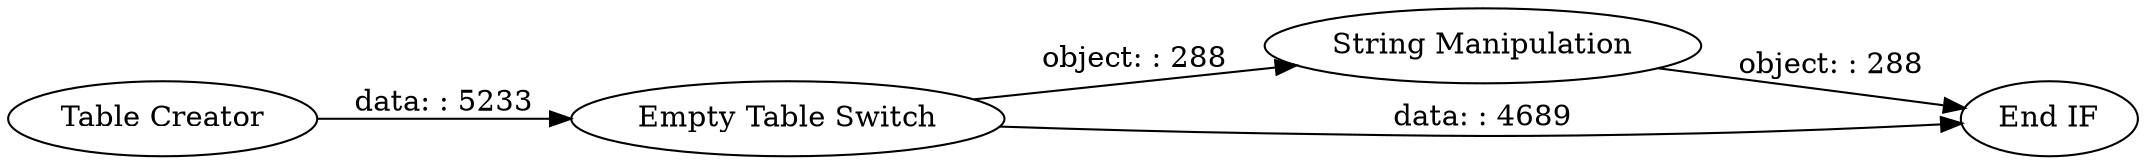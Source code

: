 digraph {
	"1943239201769956812_28" [label="String Manipulation"]
	"1943239201769956812_30" [label="End IF"]
	"1943239201769956812_27" [label="Table Creator"]
	"1943239201769956812_26" [label="Empty Table Switch"]
	"1943239201769956812_26" -> "1943239201769956812_30" [label="data: : 4689"]
	"1943239201769956812_27" -> "1943239201769956812_26" [label="data: : 5233"]
	"1943239201769956812_28" -> "1943239201769956812_30" [label="object: : 288"]
	"1943239201769956812_26" -> "1943239201769956812_28" [label="object: : 288"]
	rankdir=LR
}
